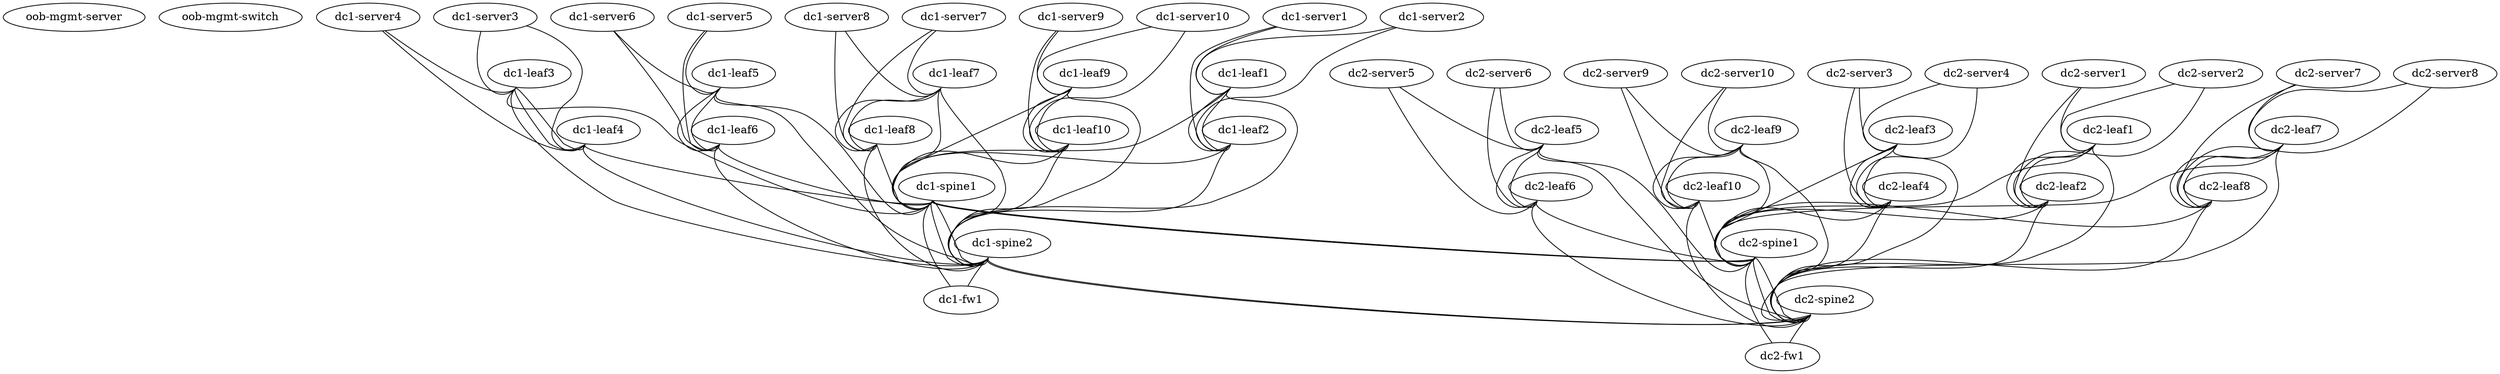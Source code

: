 graph dc1 {
 #OOB network
 "oob-mgmt-server" [function="oob-server" mgmt_ip="192.168.200.254/24"]
 "oob-mgmt-switch" [function="oob-switch" mgmt_ip="192.168.200.1"]
 #DC1
 "dc1-leaf1" [function="leaf" mgmt_ip="192.168.200.101"]
 "dc1-leaf2" [function="leaf" mgmt_ip="192.168.200.102"]
 "dc1-leaf3" [function="leaf" mgmt_ip="192.168.200.103"]
 "dc1-leaf4" [function="leaf" mgmt_ip="192.168.200.104"]
 "dc1-leaf5" [function="leaf" mgmt_ip="192.168.200.105"]
 "dc1-leaf6" [function="leaf" mgmt_ip="192.168.200.106"]
 "dc1-leaf7" [function="leaf" mgmt_ip="192.168.200.107"]
 "dc1-leaf8" [function="leaf" mgmt_ip="192.168.200.108"]
 "dc1-leaf9" [function="leaf" mgmt_ip="192.168.200.109"]
 "dc1-leaf10" [function="leaf" mgmt_ip="192.168.200.110"]
 "dc1-spine1" [function="spine" mgmt_ip="192.168.200.121"]
 "dc1-spine2" [function="spine" mgmt_ip="192.168.200.122"]
 "dc1-server1" [function="host" mgmt_ip="192.168.200.201" config="./helper_scripts/extra_server_config.sh"]
 "dc1-server2" [function="host" mgmt_ip="192.168.200.202" config="./helper_scripts/extra_server_config.sh"]
 "dc1-server3" [function="host" mgmt_ip="192.168.200.203" config="./helper_scripts/extra_server_config.sh"]
 "dc1-server4" [function="host" mgmt_ip="192.168.200.204" config="./helper_scripts/extra_server_config.sh"]
 "dc1-server5" [function="host" mgmt_ip="192.168.200.205" config="./helper_scripts/extra_server_config.sh"]
 "dc1-server6" [function="host" mgmt_ip="192.168.200.206" config="./helper_scripts/extra_server_config.sh"]
 "dc1-server7" [function="host" mgmt_ip="192.168.200.207" config="./helper_scripts/extra_server_config.sh"]
 "dc1-server8" [function="host" mgmt_ip="192.168.200.208" config="./helper_scripts/extra_server_config.sh"]
 "dc1-server9" [function="host" mgmt_ip="192.168.200.209" config="./helper_scripts/extra_server_config.sh"]
 "dc1-server10" [function="host" mgmt_ip="192.168.200.210" config="./helper_scripts/extra_server_config.sh"]
 #DC2
 "dc2-leaf1" [function="leaf" mgmt_ip="192.168.200.141"]
 "dc2-leaf2" [function="leaf" mgmt_ip="192.168.200.142"]
 "dc2-leaf3" [function="leaf" mgmt_ip="192.168.200.143"]
 "dc2-leaf4" [function="leaf" mgmt_ip="192.168.200.144"]
 "dc2-leaf5" [function="leaf" mgmt_ip="192.168.200.145"]
 "dc2-leaf6" [function="leaf" mgmt_ip="192.168.200.146"]
 "dc2-leaf7" [function="leaf" mgmt_ip="192.168.200.147"]
 "dc2-leaf8" [function="leaf" mgmt_ip="192.168.200.148"]
 "dc2-leaf9" [function="leaf" mgmt_ip="192.168.200.149"]
 "dc2-leaf10" [function="leaf" mgmt_ip="192.168.200.150"]
 "dc2-spine1" [function="spine" mgmt_ip="192.168.200.161"]
 "dc2-spine2" [function="spine" mgmt_ip="192.168.200.162"]
 "dc2-server1" [function="host" mgmt_ip="192.168.200.221" config="./helper_scripts/extra_server_config.sh"]
 "dc2-server2" [function="host" mgmt_ip="192.168.200.222" config="./helper_scripts/extra_server_config.sh"]
 "dc2-server3" [function="host" mgmt_ip="192.168.200.223" config="./helper_scripts/extra_server_config.sh"]
 "dc2-server4" [function="host" mgmt_ip="192.168.200.224" config="./helper_scripts/extra_server_config.sh"]
 "dc2-server5" [function="host" mgmt_ip="192.168.200.225" config="./helper_scripts/extra_server_config.sh"]
 "dc2-server6" [function="host" mgmt_ip="192.168.200.226" config="./helper_scripts/extra_server_config.sh"]
 "dc2-server7" [function="host" mgmt_ip="192.168.200.227" config="./helper_scripts/extra_server_config.sh"]
 "dc2-server8" [function="host" mgmt_ip="192.168.200.228" config="./helper_scripts/extra_server_config.sh"]
 "dc2-server9" [function="host" mgmt_ip="192.168.200.229" config="./helper_scripts/extra_server_config.sh"]
 "dc2-server10" [function="host" mgmt_ip="192.168.200.230" config="./helper_scripts/extra_server_config.sh"]
 #Dummy firewalls
 "dc1-fw1" [function="host" mgmt_ip="192.168.200.231" config="./helper_scripts/extra_firewall_config.sh"]
 "dc2-fw1" [function="host" mgmt_ip="192.168.200.232" config="./helper_scripts/extra_firewall_config.sh"]
  
  #DC1 Spine links
  "dc1-spine1":"swp49" -- "dc1-spine2":"swp49"
  "dc1-spine1":"swp50" -- "dc1-spine2":"swp50"

  #DC2 Spine links
  "dc2-spine1":"swp49" -- "dc2-spine2":"swp49"
  "dc2-spine1":"swp50" -- "dc2-spine2":"swp50"

  #DC1 Leaf to spine links
  "dc1-leaf1":"swp51" -- "dc1-spine1":"swp1"
  "dc1-leaf2":"swp51" -- "dc1-spine1":"swp2"
  "dc1-leaf3":"swp51" -- "dc1-spine1":"swp3"
  "dc1-leaf4":"swp51" -- "dc1-spine1":"swp4"
  "dc1-leaf5":"swp51" -- "dc1-spine1":"swp5"
  "dc1-leaf6":"swp51" -- "dc1-spine1":"swp6"
  "dc1-leaf7":"swp51" -- "dc1-spine1":"swp7"
  "dc1-leaf8":"swp51" -- "dc1-spine1":"swp8"
  "dc1-leaf9":"swp51" -- "dc1-spine1":"swp9"
  "dc1-leaf10":"swp51" -- "dc1-spine1":"swp10"
  "dc1-leaf1":"swp52" -- "dc1-spine2":"swp1"
  "dc1-leaf2":"swp52" -- "dc1-spine2":"swp2"
  "dc1-leaf3":"swp52" -- "dc1-spine2":"swp3"
  "dc1-leaf4":"swp52" -- "dc1-spine2":"swp4"
  "dc1-leaf5":"swp52" -- "dc1-spine2":"swp5"
  "dc1-leaf6":"swp52" -- "dc1-spine2":"swp6"
  "dc1-leaf7":"swp52" -- "dc1-spine2":"swp7"
  "dc1-leaf8":"swp52" -- "dc1-spine2":"swp8"
  "dc1-leaf9":"swp52" -- "dc1-spine2":"swp9"
  "dc1-leaf10":"swp52" -- "dc1-spine2":"swp10"

  #DC1 Leaf peerlinks
  "dc1-leaf1":"swp49" -- "dc1-leaf2":"swp49"
  "dc1-leaf1":"swp50" -- "dc1-leaf2":"swp50"
  "dc1-leaf3":"swp49" -- "dc1-leaf4":"swp49"
  "dc1-leaf3":"swp50" -- "dc1-leaf4":"swp50"
  "dc1-leaf5":"swp49" -- "dc1-leaf6":"swp49"
  "dc1-leaf5":"swp50" -- "dc1-leaf6":"swp50"
  "dc1-leaf7":"swp49" -- "dc1-leaf8":"swp49"
  "dc1-leaf7":"swp50" -- "dc1-leaf8":"swp50"
  "dc1-leaf9":"swp49" -- "dc1-leaf10":"swp49"
  "dc1-leaf9":"swp50" -- "dc1-leaf10":"swp50"

  #DC1 Server ports
  "dc1-server1":"eth1" -- "dc1-leaf1":"swp1"
  "dc1-server1":"eth2" -- "dc1-leaf2":"swp1"
  "dc1-server2":"eth1" -- "dc1-leaf1":"swp2"
  "dc1-server2":"eth2" -- "dc1-leaf2":"swp2"
  "dc1-server3":"eth1" -- "dc1-leaf3":"swp1"
  "dc1-server3":"eth2" -- "dc1-leaf4":"swp1"
  "dc1-server4":"eth1" -- "dc1-leaf3":"swp2"
  "dc1-server4":"eth2" -- "dc1-leaf4":"swp2"
  "dc1-server5":"eth1" -- "dc1-leaf5":"swp1"
  "dc1-server5":"eth2" -- "dc1-leaf6":"swp1"
  "dc1-server6":"eth1" -- "dc1-leaf5":"swp2"
  "dc1-server6":"eth2" -- "dc1-leaf6":"swp2"
  "dc1-server7":"eth1" -- "dc1-leaf7":"swp1"
  "dc1-server7":"eth2" -- "dc1-leaf8":"swp1"
  "dc1-server8":"eth1" -- "dc1-leaf7":"swp2"
  "dc1-server8":"eth2" -- "dc1-leaf8":"swp2"
  "dc1-server9":"eth1" -- "dc1-leaf9":"swp1"
  "dc1-server9":"eth2" -- "dc1-leaf10":"swp1"
  "dc1-server10":"eth1" -- "dc1-leaf9":"swp2"
  "dc1-server10":"eth2" -- "dc1-leaf10":"swp2"

  #DC2 Leaf to spine links
  "dc2-leaf1":"swp51" -- "dc2-spine1":"swp1"
  "dc2-leaf2":"swp51" -- "dc2-spine1":"swp2"
  "dc2-leaf3":"swp51" -- "dc2-spine1":"swp3"
  "dc2-leaf4":"swp51" -- "dc2-spine1":"swp4"
  "dc2-leaf5":"swp51" -- "dc2-spine1":"swp5"
  "dc2-leaf6":"swp51" -- "dc2-spine1":"swp6"
  "dc2-leaf7":"swp51" -- "dc2-spine1":"swp7"
  "dc2-leaf8":"swp51" -- "dc2-spine1":"swp8"
  "dc2-leaf9":"swp51" -- "dc2-spine1":"swp9"
  "dc2-leaf10":"swp51" -- "dc2-spine1":"swp10"
  "dc2-leaf1":"swp52" -- "dc2-spine2":"swp1"
  "dc2-leaf2":"swp52" -- "dc2-spine2":"swp2"
  "dc2-leaf3":"swp52" -- "dc2-spine2":"swp3"
  "dc2-leaf4":"swp52" -- "dc2-spine2":"swp4"
  "dc2-leaf5":"swp52" -- "dc2-spine2":"swp5"
  "dc2-leaf6":"swp52" -- "dc2-spine2":"swp6"
  "dc2-leaf7":"swp52" -- "dc2-spine2":"swp7"
  "dc2-leaf8":"swp52" -- "dc2-spine2":"swp8"
  "dc2-leaf9":"swp52" -- "dc2-spine2":"swp9"
  "dc2-leaf10":"swp52" -- "dc2-spine2":"swp10"

  #DC2 Leaf peerlinks
  "dc2-leaf1":"swp49" -- "dc2-leaf2":"swp49"
  "dc2-leaf1":"swp50" -- "dc2-leaf2":"swp50"
  "dc2-leaf3":"swp49" -- "dc2-leaf4":"swp49"
  "dc2-leaf3":"swp50" -- "dc2-leaf4":"swp50"
  "dc2-leaf5":"swp49" -- "dc2-leaf6":"swp49"
  "dc2-leaf5":"swp50" -- "dc2-leaf6":"swp50"
  "dc2-leaf7":"swp49" -- "dc2-leaf8":"swp49"
  "dc2-leaf7":"swp50" -- "dc2-leaf8":"swp50"
  "dc2-leaf9":"swp49" -- "dc2-leaf10":"swp49"
  "dc2-leaf9":"swp50" -- "dc2-leaf10":"swp50"

  #DC2 Server ports
  "dc2-server1":"eth1" -- "dc2-leaf1":"swp1"
  "dc2-server1":"eth2" -- "dc2-leaf2":"swp1"
  "dc2-server2":"eth1" -- "dc2-leaf1":"swp2"
  "dc2-server2":"eth2" -- "dc2-leaf2":"swp2"
  "dc2-server3":"eth1" -- "dc2-leaf3":"swp1"
  "dc2-server3":"eth2" -- "dc2-leaf4":"swp1"
  "dc2-server4":"eth1" -- "dc2-leaf3":"swp2"
  "dc2-server4":"eth2" -- "dc2-leaf4":"swp2"
  "dc2-server5":"eth1" -- "dc2-leaf5":"swp1"
  "dc2-server5":"eth2" -- "dc2-leaf6":"swp1"
  "dc2-server6":"eth1" -- "dc2-leaf5":"swp2"
  "dc2-server6":"eth2" -- "dc2-leaf6":"swp2"
  "dc2-server7":"eth1" -- "dc2-leaf7":"swp1"
  "dc2-server7":"eth2" -- "dc2-leaf8":"swp1"
  "dc2-server8":"eth1" -- "dc2-leaf7":"swp2"
  "dc2-server8":"eth2" -- "dc2-leaf8":"swp2"
  "dc2-server9":"eth1" -- "dc2-leaf9":"swp1"
  "dc2-server9":"eth2" -- "dc2-leaf10":"swp1"
  "dc2-server10":"eth1" -- "dc2-leaf9":"swp2"
  "dc2-server10":"eth2" -- "dc2-leaf10":"swp2"

  #DC1 to DC2 spine links
  "dc2-spine1":"swp51" -- "dc1-spine1":"swp51"
  "dc1-spine1":"swp52" -- "dc2-spine1":"swp52"
  "dc2-spine2":"swp51" -- "dc1-spine2":"swp51"
  "dc1-spine2":"swp52" -- "dc2-spine2":"swp52"

  #DC1 Firewall links
  "dc1-spine1":"swp21" -- "dc1-fw1":"eth1"
  "dc1-spine2":"swp21" -- "dc1-fw1":"eth2"

  #DC2 Firewall links
  "dc2-spine1":"swp21" -- "dc2-fw1":"eth1"
  "dc2-spine2":"swp21" -- "dc2-fw1":"eth2"

}
